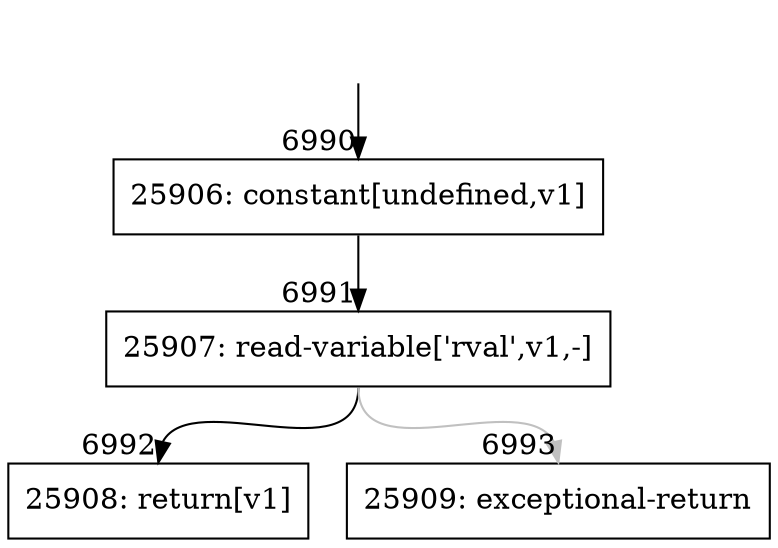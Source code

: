 digraph {
rankdir="TD"
BB_entry472[shape=none,label=""];
BB_entry472 -> BB6990 [tailport=s, headport=n, headlabel="    6990"]
BB6990 [shape=record label="{25906: constant[undefined,v1]}" ] 
BB6990 -> BB6991 [tailport=s, headport=n, headlabel="      6991"]
BB6991 [shape=record label="{25907: read-variable['rval',v1,-]}" ] 
BB6991 -> BB6992 [tailport=s, headport=n, headlabel="      6992"]
BB6991 -> BB6993 [tailport=s, headport=n, color=gray, headlabel="      6993"]
BB6992 [shape=record label="{25908: return[v1]}" ] 
BB6993 [shape=record label="{25909: exceptional-return}" ] 
//#$~ 5047
}
